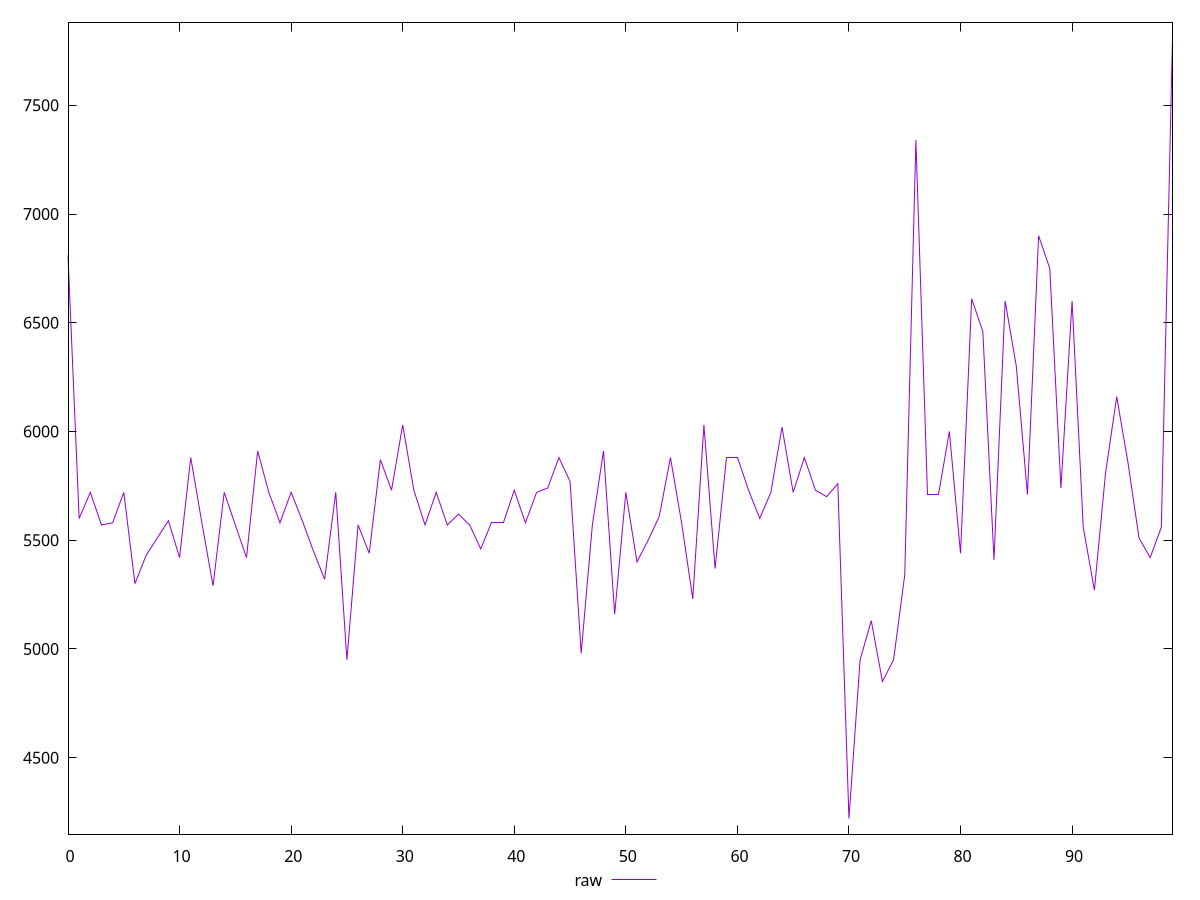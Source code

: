reset

$raw <<EOF
0 6810
1 5600
2 5720
3 5570
4 5580
5 5720
6 5300
7 5430
8 5510
9 5590
10 5420
11 5880
12 5580
13 5290
14 5720
15 5570
16 5420
17 5910
18 5720
19 5580
20 5720
21 5590
22 5450
23 5320
24 5720
25 4950
26 5570
27 5440
28 5870
29 5730
30 6030
31 5730
32 5570
33 5720
34 5570
35 5620
36 5570
37 5460
38 5580
39 5580
40 5730
41 5580
42 5720
43 5740
44 5880
45 5770
46 4980
47 5570
48 5910
49 5160
50 5720
51 5400
52 5500
53 5610
54 5880
55 5580
56 5230
57 6030
58 5370
59 5880
60 5880
61 5730
62 5600
63 5720
64 6020
65 5720
66 5880
67 5730
68 5700
69 5760
70 4220
71 4950
72 5130
73 4850
74 4950
75 5340
76 7340
77 5710
78 5710
79 6000
80 5440
81 6610
82 6460
83 5410
84 6600
85 6300
86 5710
87 6900
88 6750
89 5740
90 6600
91 5560
92 5270
93 5810
94 6160
95 5860
96 5510
97 5420
98 5560
99 7810
EOF

set key outside below
set xrange [0:99]
set yrange [4148.2:7881.8]
set trange [4148.2:7881.8]
set terminal svg size 640, 500 enhanced background rgb 'white'
set output "reprap/uses-http2/samples/pages/raw/values.svg"

plot $raw title "raw" with line

reset
